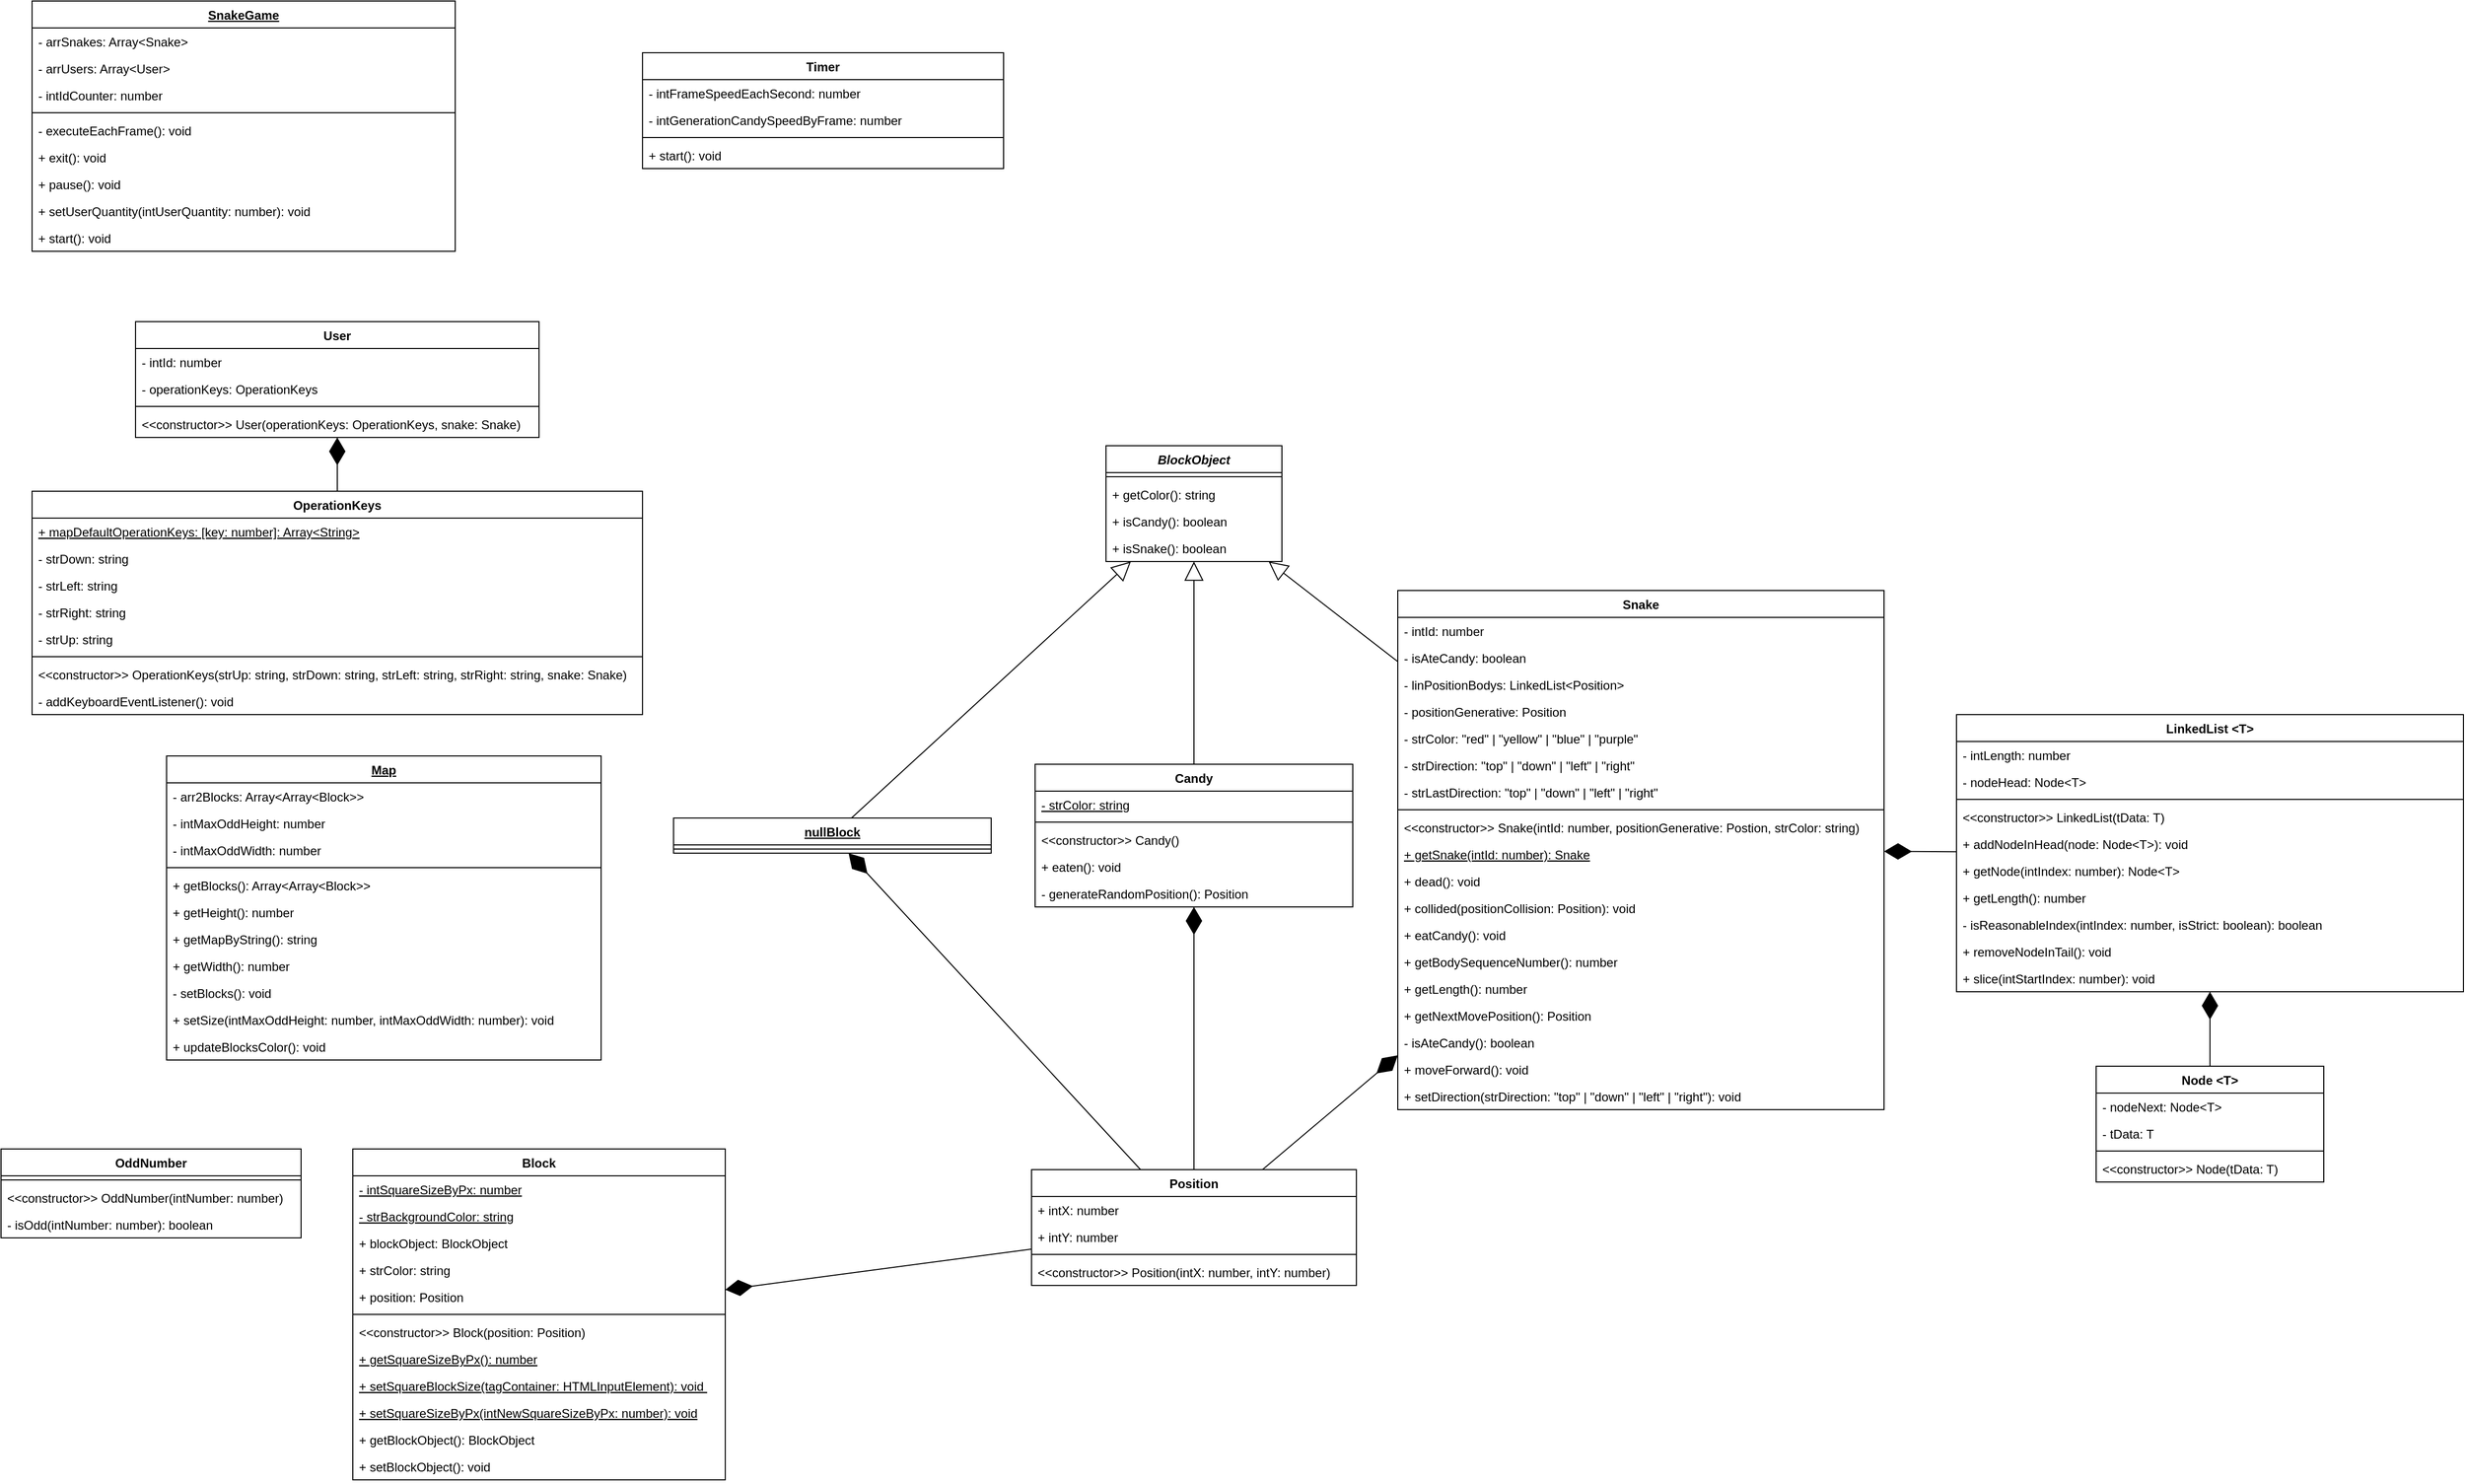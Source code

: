 <mxfile version="16.6.1" type="device"><diagram id="-x__rFg6DGPcQxxkJNO-" name="Class Diagram"><mxGraphModel dx="1209" dy="626" grid="1" gridSize="10" guides="1" tooltips="1" connect="1" arrows="1" fold="1" page="1" pageScale="1" pageWidth="827" pageHeight="1169" math="0" shadow="0"><root><mxCell id="0"/><mxCell id="1" parent="0"/><mxCell id="clYfBH-qzHaw-EdaKUw3-1" value="Snake" style="swimlane;fontStyle=1;align=center;verticalAlign=top;childLayout=stackLayout;horizontal=1;startSize=26;horizontalStack=0;resizeParent=1;resizeParentMax=0;resizeLast=0;collapsible=1;marginBottom=0;" parent="1" vertex="1"><mxGeometry x="1370" y="600" width="470" height="502" as="geometry"/></mxCell><mxCell id="ege53oyt0CPw4CMt0FKx-10" value="- intId: number" style="text;strokeColor=none;fillColor=none;align=left;verticalAlign=top;spacingLeft=4;spacingRight=4;overflow=hidden;rotatable=0;points=[[0,0.5],[1,0.5]];portConstraint=eastwest;" parent="clYfBH-qzHaw-EdaKUw3-1" vertex="1"><mxGeometry y="26" width="470" height="26" as="geometry"/></mxCell><mxCell id="SxIHBt7nhJ9sXEhBQ8QI-64" value="- isAteCandy: boolean" style="text;strokeColor=none;fillColor=none;align=left;verticalAlign=top;spacingLeft=4;spacingRight=4;overflow=hidden;rotatable=0;points=[[0,0.5],[1,0.5]];portConstraint=eastwest;" parent="clYfBH-qzHaw-EdaKUw3-1" vertex="1"><mxGeometry y="52" width="470" height="26" as="geometry"/></mxCell><mxCell id="clYfBH-qzHaw-EdaKUw3-13" value="- linPositionBodys: LinkedList&lt;Position&gt;" style="text;strokeColor=none;fillColor=none;align=left;verticalAlign=top;spacingLeft=4;spacingRight=4;overflow=hidden;rotatable=0;points=[[0,0.5],[1,0.5]];portConstraint=eastwest;" parent="clYfBH-qzHaw-EdaKUw3-1" vertex="1"><mxGeometry y="78" width="470" height="26" as="geometry"/></mxCell><mxCell id="clYfBH-qzHaw-EdaKUw3-19" value="- positionGenerative: Position" style="text;strokeColor=none;fillColor=none;align=left;verticalAlign=top;spacingLeft=4;spacingRight=4;overflow=hidden;rotatable=0;points=[[0,0.5],[1,0.5]];portConstraint=eastwest;" parent="clYfBH-qzHaw-EdaKUw3-1" vertex="1"><mxGeometry y="104" width="470" height="26" as="geometry"/></mxCell><mxCell id="clYfBH-qzHaw-EdaKUw3-20" value="- strColor: &quot;red&quot; | &quot;yellow&quot; | &quot;blue&quot; | &quot;purple&quot;" style="text;strokeColor=none;fillColor=none;align=left;verticalAlign=top;spacingLeft=4;spacingRight=4;overflow=hidden;rotatable=0;points=[[0,0.5],[1,0.5]];portConstraint=eastwest;" parent="clYfBH-qzHaw-EdaKUw3-1" vertex="1"><mxGeometry y="130" width="470" height="26" as="geometry"/></mxCell><mxCell id="clYfBH-qzHaw-EdaKUw3-21" value="- strDirection: &quot;top&quot; | &quot;down&quot; | &quot;left&quot; | &quot;right&quot;" style="text;strokeColor=none;fillColor=none;align=left;verticalAlign=top;spacingLeft=4;spacingRight=4;overflow=hidden;rotatable=0;points=[[0,0.5],[1,0.5]];portConstraint=eastwest;" parent="clYfBH-qzHaw-EdaKUw3-1" vertex="1"><mxGeometry y="156" width="470" height="26" as="geometry"/></mxCell><mxCell id="ege53oyt0CPw4CMt0FKx-1" value="- strLastDirection: &quot;top&quot; | &quot;down&quot; | &quot;left&quot; | &quot;right&quot;" style="text;strokeColor=none;fillColor=none;align=left;verticalAlign=top;spacingLeft=4;spacingRight=4;overflow=hidden;rotatable=0;points=[[0,0.5],[1,0.5]];portConstraint=eastwest;" parent="clYfBH-qzHaw-EdaKUw3-1" vertex="1"><mxGeometry y="182" width="470" height="26" as="geometry"/></mxCell><mxCell id="clYfBH-qzHaw-EdaKUw3-3" value="" style="line;strokeWidth=1;fillColor=none;align=left;verticalAlign=middle;spacingTop=-1;spacingLeft=3;spacingRight=3;rotatable=0;labelPosition=right;points=[];portConstraint=eastwest;" parent="clYfBH-qzHaw-EdaKUw3-1" vertex="1"><mxGeometry y="208" width="470" height="8" as="geometry"/></mxCell><mxCell id="clYfBH-qzHaw-EdaKUw3-22" value="&lt;&lt;constructor&gt;&gt; Snake(intId: number, positionGenerative: Postion, strColor: string)" style="text;strokeColor=none;fillColor=none;align=left;verticalAlign=top;spacingLeft=4;spacingRight=4;overflow=hidden;rotatable=0;points=[[0,0.5],[1,0.5]];portConstraint=eastwest;" parent="clYfBH-qzHaw-EdaKUw3-1" vertex="1"><mxGeometry y="216" width="470" height="26" as="geometry"/></mxCell><mxCell id="ege53oyt0CPw4CMt0FKx-36" value="+ getSnake(intId: number): Snake" style="text;strokeColor=none;fillColor=none;align=left;verticalAlign=top;spacingLeft=4;spacingRight=4;overflow=hidden;rotatable=0;points=[[0,0.5],[1,0.5]];portConstraint=eastwest;fontStyle=4" parent="clYfBH-qzHaw-EdaKUw3-1" vertex="1"><mxGeometry y="242" width="470" height="26" as="geometry"/></mxCell><mxCell id="SxIHBt7nhJ9sXEhBQ8QI-61" value="+ dead(): void" style="text;strokeColor=none;fillColor=none;align=left;verticalAlign=top;spacingLeft=4;spacingRight=4;overflow=hidden;rotatable=0;points=[[0,0.5],[1,0.5]];portConstraint=eastwest;" parent="clYfBH-qzHaw-EdaKUw3-1" vertex="1"><mxGeometry y="268" width="470" height="26" as="geometry"/></mxCell><mxCell id="SxIHBt7nhJ9sXEhBQ8QI-63" value="+ collided(positionCollision: Position): void" style="text;strokeColor=none;fillColor=none;align=left;verticalAlign=top;spacingLeft=4;spacingRight=4;overflow=hidden;rotatable=0;points=[[0,0.5],[1,0.5]];portConstraint=eastwest;" parent="clYfBH-qzHaw-EdaKUw3-1" vertex="1"><mxGeometry y="294" width="470" height="26" as="geometry"/></mxCell><mxCell id="SxIHBt7nhJ9sXEhBQ8QI-65" value="+ eatCandy(): void" style="text;strokeColor=none;fillColor=none;align=left;verticalAlign=top;spacingLeft=4;spacingRight=4;overflow=hidden;rotatable=0;points=[[0,0.5],[1,0.5]];portConstraint=eastwest;fontStyle=0" parent="clYfBH-qzHaw-EdaKUw3-1" vertex="1"><mxGeometry y="320" width="470" height="26" as="geometry"/></mxCell><mxCell id="SxIHBt7nhJ9sXEhBQ8QI-57" value="+ getBodySequenceNumber(): number" style="text;strokeColor=none;fillColor=none;align=left;verticalAlign=top;spacingLeft=4;spacingRight=4;overflow=hidden;rotatable=0;points=[[0,0.5],[1,0.5]];portConstraint=eastwest;" parent="clYfBH-qzHaw-EdaKUw3-1" vertex="1"><mxGeometry y="346" width="470" height="26" as="geometry"/></mxCell><mxCell id="clYfBH-qzHaw-EdaKUw3-4" value="+ getLength(): number" style="text;strokeColor=none;fillColor=none;align=left;verticalAlign=top;spacingLeft=4;spacingRight=4;overflow=hidden;rotatable=0;points=[[0,0.5],[1,0.5]];portConstraint=eastwest;" parent="clYfBH-qzHaw-EdaKUw3-1" vertex="1"><mxGeometry y="372" width="470" height="26" as="geometry"/></mxCell><mxCell id="SxIHBt7nhJ9sXEhBQ8QI-58" value="+ getNextMovePosition(): Position" style="text;strokeColor=none;fillColor=none;align=left;verticalAlign=top;spacingLeft=4;spacingRight=4;overflow=hidden;rotatable=0;points=[[0,0.5],[1,0.5]];portConstraint=eastwest;" parent="clYfBH-qzHaw-EdaKUw3-1" vertex="1"><mxGeometry y="398" width="470" height="26" as="geometry"/></mxCell><mxCell id="SxIHBt7nhJ9sXEhBQ8QI-66" value="- isAteCandy(): boolean" style="text;strokeColor=none;fillColor=none;align=left;verticalAlign=top;spacingLeft=4;spacingRight=4;overflow=hidden;rotatable=0;points=[[0,0.5],[1,0.5]];portConstraint=eastwest;" parent="clYfBH-qzHaw-EdaKUw3-1" vertex="1"><mxGeometry y="424" width="470" height="26" as="geometry"/></mxCell><mxCell id="SxIHBt7nhJ9sXEhBQ8QI-62" value="+ moveForward(): void" style="text;strokeColor=none;fillColor=none;align=left;verticalAlign=top;spacingLeft=4;spacingRight=4;overflow=hidden;rotatable=0;points=[[0,0.5],[1,0.5]];portConstraint=eastwest;" parent="clYfBH-qzHaw-EdaKUw3-1" vertex="1"><mxGeometry y="450" width="470" height="26" as="geometry"/></mxCell><mxCell id="SxIHBt7nhJ9sXEhBQ8QI-59" value="+ setDirection(strDirection: &quot;top&quot; | &quot;down&quot; | &quot;left&quot; | &quot;right&quot;): void" style="text;strokeColor=none;fillColor=none;align=left;verticalAlign=top;spacingLeft=4;spacingRight=4;overflow=hidden;rotatable=0;points=[[0,0.5],[1,0.5]];portConstraint=eastwest;" parent="clYfBH-qzHaw-EdaKUw3-1" vertex="1"><mxGeometry y="476" width="470" height="26" as="geometry"/></mxCell><mxCell id="clYfBH-qzHaw-EdaKUw3-9" value="Map" style="swimlane;fontStyle=5;align=center;verticalAlign=top;childLayout=stackLayout;horizontal=1;startSize=26;horizontalStack=0;resizeParent=1;resizeParentMax=0;resizeLast=0;collapsible=1;marginBottom=0;" parent="1" vertex="1"><mxGeometry x="180" y="760" width="420" height="294" as="geometry"/></mxCell><mxCell id="SxIHBt7nhJ9sXEhBQ8QI-83" value="- arr2Blocks: Array&lt;Array&lt;Block&gt;&gt;" style="text;strokeColor=none;fillColor=none;align=left;verticalAlign=top;spacingLeft=4;spacingRight=4;overflow=hidden;rotatable=0;points=[[0,0.5],[1,0.5]];portConstraint=eastwest;" parent="clYfBH-qzHaw-EdaKUw3-9" vertex="1"><mxGeometry y="26" width="420" height="26" as="geometry"/></mxCell><mxCell id="SxIHBt7nhJ9sXEhBQ8QI-78" value="- intMaxOddHeight: number" style="text;strokeColor=none;fillColor=none;align=left;verticalAlign=top;spacingLeft=4;spacingRight=4;overflow=hidden;rotatable=0;points=[[0,0.5],[1,0.5]];portConstraint=eastwest;" parent="clYfBH-qzHaw-EdaKUw3-9" vertex="1"><mxGeometry y="52" width="420" height="26" as="geometry"/></mxCell><mxCell id="clYfBH-qzHaw-EdaKUw3-10" value="- intMaxOddWidth: number" style="text;strokeColor=none;fillColor=none;align=left;verticalAlign=top;spacingLeft=4;spacingRight=4;overflow=hidden;rotatable=0;points=[[0,0.5],[1,0.5]];portConstraint=eastwest;" parent="clYfBH-qzHaw-EdaKUw3-9" vertex="1"><mxGeometry y="78" width="420" height="26" as="geometry"/></mxCell><mxCell id="clYfBH-qzHaw-EdaKUw3-11" value="" style="line;strokeWidth=1;fillColor=none;align=left;verticalAlign=middle;spacingTop=-1;spacingLeft=3;spacingRight=3;rotatable=0;labelPosition=right;points=[];portConstraint=eastwest;" parent="clYfBH-qzHaw-EdaKUw3-9" vertex="1"><mxGeometry y="104" width="420" height="8" as="geometry"/></mxCell><mxCell id="Zyw66iMq9YVfYbZBM4kD-1" value="+ getBlocks(): Array&lt;Array&lt;Block&gt;&gt;" style="text;strokeColor=none;fillColor=none;align=left;verticalAlign=top;spacingLeft=4;spacingRight=4;overflow=hidden;rotatable=0;points=[[0,0.5],[1,0.5]];portConstraint=eastwest;" parent="clYfBH-qzHaw-EdaKUw3-9" vertex="1"><mxGeometry y="112" width="420" height="26" as="geometry"/></mxCell><mxCell id="UoRBtAua1ezrWcHrxa7w-1" value="+ getHeight(): number" style="text;strokeColor=none;fillColor=none;align=left;verticalAlign=top;spacingLeft=4;spacingRight=4;overflow=hidden;rotatable=0;points=[[0,0.5],[1,0.5]];portConstraint=eastwest;" parent="clYfBH-qzHaw-EdaKUw3-9" vertex="1"><mxGeometry y="138" width="420" height="26" as="geometry"/></mxCell><mxCell id="SxIHBt7nhJ9sXEhBQ8QI-87" value="+ getMapByString(): string" style="text;strokeColor=none;fillColor=none;align=left;verticalAlign=top;spacingLeft=4;spacingRight=4;overflow=hidden;rotatable=0;points=[[0,0.5],[1,0.5]];portConstraint=eastwest;" parent="clYfBH-qzHaw-EdaKUw3-9" vertex="1"><mxGeometry y="164" width="420" height="26" as="geometry"/></mxCell><mxCell id="UoRBtAua1ezrWcHrxa7w-2" value="+ getWidth(): number" style="text;strokeColor=none;fillColor=none;align=left;verticalAlign=top;spacingLeft=4;spacingRight=4;overflow=hidden;rotatable=0;points=[[0,0.5],[1,0.5]];portConstraint=eastwest;" parent="clYfBH-qzHaw-EdaKUw3-9" vertex="1"><mxGeometry y="190" width="420" height="26" as="geometry"/></mxCell><mxCell id="Zyw66iMq9YVfYbZBM4kD-2" value="- setBlocks(): void" style="text;strokeColor=none;fillColor=none;align=left;verticalAlign=top;spacingLeft=4;spacingRight=4;overflow=hidden;rotatable=0;points=[[0,0.5],[1,0.5]];portConstraint=eastwest;" parent="clYfBH-qzHaw-EdaKUw3-9" vertex="1"><mxGeometry y="216" width="420" height="26" as="geometry"/></mxCell><mxCell id="SxIHBt7nhJ9sXEhBQ8QI-55" value="+ setSize(intMaxOddHeight: number, intMaxOddWidth: number): void" style="text;strokeColor=none;fillColor=none;align=left;verticalAlign=top;spacingLeft=4;spacingRight=4;overflow=hidden;rotatable=0;points=[[0,0.5],[1,0.5]];portConstraint=eastwest;" parent="clYfBH-qzHaw-EdaKUw3-9" vertex="1"><mxGeometry y="242" width="420" height="26" as="geometry"/></mxCell><mxCell id="SxIHBt7nhJ9sXEhBQ8QI-77" value="+ updateBlocksColor(): void" style="text;strokeColor=none;fillColor=none;align=left;verticalAlign=top;spacingLeft=4;spacingRight=4;overflow=hidden;rotatable=0;points=[[0,0.5],[1,0.5]];portConstraint=eastwest;" parent="clYfBH-qzHaw-EdaKUw3-9" vertex="1"><mxGeometry y="268" width="420" height="26" as="geometry"/></mxCell><mxCell id="clYfBH-qzHaw-EdaKUw3-14" value="Position" style="swimlane;fontStyle=1;align=center;verticalAlign=top;childLayout=stackLayout;horizontal=1;startSize=26;horizontalStack=0;resizeParent=1;resizeParentMax=0;resizeLast=0;collapsible=1;marginBottom=0;" parent="1" vertex="1"><mxGeometry x="1016" y="1160" width="314" height="112" as="geometry"/></mxCell><mxCell id="clYfBH-qzHaw-EdaKUw3-15" value="+ intX: number" style="text;strokeColor=none;fillColor=none;align=left;verticalAlign=top;spacingLeft=4;spacingRight=4;overflow=hidden;rotatable=0;points=[[0,0.5],[1,0.5]];portConstraint=eastwest;" parent="clYfBH-qzHaw-EdaKUw3-14" vertex="1"><mxGeometry y="26" width="314" height="26" as="geometry"/></mxCell><mxCell id="clYfBH-qzHaw-EdaKUw3-18" value="+ intY: number" style="text;strokeColor=none;fillColor=none;align=left;verticalAlign=top;spacingLeft=4;spacingRight=4;overflow=hidden;rotatable=0;points=[[0,0.5],[1,0.5]];portConstraint=eastwest;" parent="clYfBH-qzHaw-EdaKUw3-14" vertex="1"><mxGeometry y="52" width="314" height="26" as="geometry"/></mxCell><mxCell id="clYfBH-qzHaw-EdaKUw3-16" value="" style="line;strokeWidth=1;fillColor=none;align=left;verticalAlign=middle;spacingTop=-1;spacingLeft=3;spacingRight=3;rotatable=0;labelPosition=right;points=[];portConstraint=eastwest;" parent="clYfBH-qzHaw-EdaKUw3-14" vertex="1"><mxGeometry y="78" width="314" height="8" as="geometry"/></mxCell><mxCell id="LCRfnKYmyPA0FU97fida-1" value="&lt;&lt;constructor&gt;&gt; Position(intX: number, intY: number)" style="text;strokeColor=none;fillColor=none;align=left;verticalAlign=top;spacingLeft=4;spacingRight=4;overflow=hidden;rotatable=0;points=[[0,0.5],[1,0.5]];portConstraint=eastwest;" parent="clYfBH-qzHaw-EdaKUw3-14" vertex="1"><mxGeometry y="86" width="314" height="26" as="geometry"/></mxCell><mxCell id="ege53oyt0CPw4CMt0FKx-2" value="Block" style="swimlane;fontStyle=1;align=center;verticalAlign=top;childLayout=stackLayout;horizontal=1;startSize=26;horizontalStack=0;resizeParent=1;resizeParentMax=0;resizeLast=0;collapsible=1;marginBottom=0;" parent="1" vertex="1"><mxGeometry x="360" y="1140" width="360" height="320" as="geometry"/></mxCell><mxCell id="SxIHBt7nhJ9sXEhBQ8QI-67" value="- intSquareSizeByPx: number" style="text;strokeColor=none;fillColor=none;align=left;verticalAlign=top;spacingLeft=4;spacingRight=4;overflow=hidden;rotatable=0;points=[[0,0.5],[1,0.5]];portConstraint=eastwest;fontStyle=4" parent="ege53oyt0CPw4CMt0FKx-2" vertex="1"><mxGeometry y="26" width="360" height="26" as="geometry"/></mxCell><mxCell id="SxIHBt7nhJ9sXEhBQ8QI-81" value="- strBackgroundColor: string" style="text;strokeColor=none;fillColor=none;align=left;verticalAlign=top;spacingLeft=4;spacingRight=4;overflow=hidden;rotatable=0;points=[[0,0.5],[1,0.5]];portConstraint=eastwest;fontStyle=4" parent="ege53oyt0CPw4CMt0FKx-2" vertex="1"><mxGeometry y="52" width="360" height="26" as="geometry"/></mxCell><mxCell id="ege53oyt0CPw4CMt0FKx-3" value="+ blockObject: BlockObject" style="text;strokeColor=none;fillColor=none;align=left;verticalAlign=top;spacingLeft=4;spacingRight=4;overflow=hidden;rotatable=0;points=[[0,0.5],[1,0.5]];portConstraint=eastwest;" parent="ege53oyt0CPw4CMt0FKx-2" vertex="1"><mxGeometry y="78" width="360" height="26" as="geometry"/></mxCell><mxCell id="SxIHBt7nhJ9sXEhBQ8QI-56" value="+ strColor: string" style="text;strokeColor=none;fillColor=none;align=left;verticalAlign=top;spacingLeft=4;spacingRight=4;overflow=hidden;rotatable=0;points=[[0,0.5],[1,0.5]];portConstraint=eastwest;" parent="ege53oyt0CPw4CMt0FKx-2" vertex="1"><mxGeometry y="104" width="360" height="26" as="geometry"/></mxCell><mxCell id="ege53oyt0CPw4CMt0FKx-45" value="+ position: Position" style="text;strokeColor=none;fillColor=none;align=left;verticalAlign=top;spacingLeft=4;spacingRight=4;overflow=hidden;rotatable=0;points=[[0,0.5],[1,0.5]];portConstraint=eastwest;" parent="ege53oyt0CPw4CMt0FKx-2" vertex="1"><mxGeometry y="130" width="360" height="26" as="geometry"/></mxCell><mxCell id="ege53oyt0CPw4CMt0FKx-4" value="" style="line;strokeWidth=1;fillColor=none;align=left;verticalAlign=middle;spacingTop=-1;spacingLeft=3;spacingRight=3;rotatable=0;labelPosition=right;points=[];portConstraint=eastwest;" parent="ege53oyt0CPw4CMt0FKx-2" vertex="1"><mxGeometry y="156" width="360" height="8" as="geometry"/></mxCell><mxCell id="ege53oyt0CPw4CMt0FKx-5" value="&lt;&lt;constructor&gt;&gt; Block(position: Position)" style="text;strokeColor=none;fillColor=none;align=left;verticalAlign=top;spacingLeft=4;spacingRight=4;overflow=hidden;rotatable=0;points=[[0,0.5],[1,0.5]];portConstraint=eastwest;" parent="ege53oyt0CPw4CMt0FKx-2" vertex="1"><mxGeometry y="164" width="360" height="26" as="geometry"/></mxCell><mxCell id="UoRBtAua1ezrWcHrxa7w-3" value="+ getSquareSizeByPx(): number" style="text;strokeColor=none;fillColor=none;align=left;verticalAlign=top;spacingLeft=4;spacingRight=4;overflow=hidden;rotatable=0;points=[[0,0.5],[1,0.5]];portConstraint=eastwest;fontStyle=4" parent="ege53oyt0CPw4CMt0FKx-2" vertex="1"><mxGeometry y="190" width="360" height="26" as="geometry"/></mxCell><mxCell id="SxIHBt7nhJ9sXEhBQ8QI-80" value="+ setSquareBlockSize(tagContainer: HTMLInputElement): void " style="text;strokeColor=none;fillColor=none;align=left;verticalAlign=top;spacingLeft=4;spacingRight=4;overflow=hidden;rotatable=0;points=[[0,0.5],[1,0.5]];portConstraint=eastwest;fontStyle=4" parent="ege53oyt0CPw4CMt0FKx-2" vertex="1"><mxGeometry y="216" width="360" height="26" as="geometry"/></mxCell><mxCell id="kNiiSo3ZMlu36A6QErTY-5" value="+ setSquareSizeByPx(intNewSquareSizeByPx: number): void" style="text;strokeColor=none;fillColor=none;align=left;verticalAlign=top;spacingLeft=4;spacingRight=4;overflow=hidden;rotatable=0;points=[[0,0.5],[1,0.5]];portConstraint=eastwest;fontStyle=4" parent="ege53oyt0CPw4CMt0FKx-2" vertex="1"><mxGeometry y="242" width="360" height="26" as="geometry"/></mxCell><mxCell id="ege53oyt0CPw4CMt0FKx-39" value="+ getBlockObject(): BlockObject" style="text;strokeColor=none;fillColor=none;align=left;verticalAlign=top;spacingLeft=4;spacingRight=4;overflow=hidden;rotatable=0;points=[[0,0.5],[1,0.5]];portConstraint=eastwest;" parent="ege53oyt0CPw4CMt0FKx-2" vertex="1"><mxGeometry y="268" width="360" height="26" as="geometry"/></mxCell><mxCell id="JjSKObmvxUcNCBcGb6ct-1" value="+ setBlockObject(): void" style="text;strokeColor=none;fillColor=none;align=left;verticalAlign=top;spacingLeft=4;spacingRight=4;overflow=hidden;rotatable=0;points=[[0,0.5],[1,0.5]];portConstraint=eastwest;" vertex="1" parent="ege53oyt0CPw4CMt0FKx-2"><mxGeometry y="294" width="360" height="26" as="geometry"/></mxCell><mxCell id="ege53oyt0CPw4CMt0FKx-6" value="Candy" style="swimlane;fontStyle=1;align=center;verticalAlign=top;childLayout=stackLayout;horizontal=1;startSize=26;horizontalStack=0;resizeParent=1;resizeParentMax=0;resizeLast=0;collapsible=1;marginBottom=0;" parent="1" vertex="1"><mxGeometry x="1019.5" y="768" width="307" height="138" as="geometry"/></mxCell><mxCell id="SxIHBt7nhJ9sXEhBQ8QI-53" value="- strColor: string" style="text;strokeColor=none;fillColor=none;align=left;verticalAlign=top;spacingLeft=4;spacingRight=4;overflow=hidden;rotatable=0;points=[[0,0.5],[1,0.5]];portConstraint=eastwest;fontStyle=4" parent="ege53oyt0CPw4CMt0FKx-6" vertex="1"><mxGeometry y="26" width="307" height="26" as="geometry"/></mxCell><mxCell id="ege53oyt0CPw4CMt0FKx-8" value="" style="line;strokeWidth=1;fillColor=none;align=left;verticalAlign=middle;spacingTop=-1;spacingLeft=3;spacingRight=3;rotatable=0;labelPosition=right;points=[];portConstraint=eastwest;" parent="ege53oyt0CPw4CMt0FKx-6" vertex="1"><mxGeometry y="52" width="307" height="8" as="geometry"/></mxCell><mxCell id="ege53oyt0CPw4CMt0FKx-9" value="&lt;&lt;constructor&gt;&gt; Candy()" style="text;strokeColor=none;fillColor=none;align=left;verticalAlign=top;spacingLeft=4;spacingRight=4;overflow=hidden;rotatable=0;points=[[0,0.5],[1,0.5]];portConstraint=eastwest;" parent="ege53oyt0CPw4CMt0FKx-6" vertex="1"><mxGeometry y="60" width="307" height="26" as="geometry"/></mxCell><mxCell id="ege53oyt0CPw4CMt0FKx-32" value="+ eaten(): void" style="text;strokeColor=none;fillColor=none;align=left;verticalAlign=top;spacingLeft=4;spacingRight=4;overflow=hidden;rotatable=0;points=[[0,0.5],[1,0.5]];portConstraint=eastwest;" parent="ege53oyt0CPw4CMt0FKx-6" vertex="1"><mxGeometry y="86" width="307" height="26" as="geometry"/></mxCell><mxCell id="ege53oyt0CPw4CMt0FKx-37" value="- generateRandomPosition(): Position" style="text;strokeColor=none;fillColor=none;align=left;verticalAlign=top;spacingLeft=4;spacingRight=4;overflow=hidden;rotatable=0;points=[[0,0.5],[1,0.5]];portConstraint=eastwest;" parent="ege53oyt0CPw4CMt0FKx-6" vertex="1"><mxGeometry y="112" width="307" height="26" as="geometry"/></mxCell><mxCell id="ege53oyt0CPw4CMt0FKx-11" value="Timer" style="swimlane;fontStyle=1;align=center;verticalAlign=top;childLayout=stackLayout;horizontal=1;startSize=26;horizontalStack=0;resizeParent=1;resizeParentMax=0;resizeLast=0;collapsible=1;marginBottom=0;" parent="1" vertex="1"><mxGeometry x="640" y="80" width="349" height="112" as="geometry"/></mxCell><mxCell id="ege53oyt0CPw4CMt0FKx-12" value="- intFrameSpeedEachSecond: number" style="text;strokeColor=none;fillColor=none;align=left;verticalAlign=top;spacingLeft=4;spacingRight=4;overflow=hidden;rotatable=0;points=[[0,0.5],[1,0.5]];portConstraint=eastwest;" parent="ege53oyt0CPw4CMt0FKx-11" vertex="1"><mxGeometry y="26" width="349" height="26" as="geometry"/></mxCell><mxCell id="SxIHBt7nhJ9sXEhBQ8QI-90" value="- intGenerationCandySpeedByFrame: number" style="text;strokeColor=none;fillColor=none;align=left;verticalAlign=top;spacingLeft=4;spacingRight=4;overflow=hidden;rotatable=0;points=[[0,0.5],[1,0.5]];portConstraint=eastwest;" parent="ege53oyt0CPw4CMt0FKx-11" vertex="1"><mxGeometry y="52" width="349" height="26" as="geometry"/></mxCell><mxCell id="ege53oyt0CPw4CMt0FKx-13" value="" style="line;strokeWidth=1;fillColor=none;align=left;verticalAlign=middle;spacingTop=-1;spacingLeft=3;spacingRight=3;rotatable=0;labelPosition=right;points=[];portConstraint=eastwest;" parent="ege53oyt0CPw4CMt0FKx-11" vertex="1"><mxGeometry y="78" width="349" height="8" as="geometry"/></mxCell><mxCell id="ege53oyt0CPw4CMt0FKx-14" value="+ start(): void" style="text;strokeColor=none;fillColor=none;align=left;verticalAlign=top;spacingLeft=4;spacingRight=4;overflow=hidden;rotatable=0;points=[[0,0.5],[1,0.5]];portConstraint=eastwest;" parent="ege53oyt0CPw4CMt0FKx-11" vertex="1"><mxGeometry y="86" width="349" height="26" as="geometry"/></mxCell><mxCell id="ege53oyt0CPw4CMt0FKx-19" value="SnakeGame" style="swimlane;fontStyle=5;align=center;verticalAlign=top;childLayout=stackLayout;horizontal=1;startSize=26;horizontalStack=0;resizeParent=1;resizeParentMax=0;resizeLast=0;collapsible=1;marginBottom=0;" parent="1" vertex="1"><mxGeometry x="50" y="30" width="409" height="242" as="geometry"/></mxCell><mxCell id="ege53oyt0CPw4CMt0FKx-27" value="- arrSnakes: Array&lt;Snake&gt;" style="text;strokeColor=none;fillColor=none;align=left;verticalAlign=top;spacingLeft=4;spacingRight=4;overflow=hidden;rotatable=0;points=[[0,0.5],[1,0.5]];portConstraint=eastwest;" parent="ege53oyt0CPw4CMt0FKx-19" vertex="1"><mxGeometry y="26" width="409" height="26" as="geometry"/></mxCell><mxCell id="SxIHBt7nhJ9sXEhBQ8QI-129" value="- arrUsers: Array&lt;User&gt;" style="text;strokeColor=none;fillColor=none;align=left;verticalAlign=top;spacingLeft=4;spacingRight=4;overflow=hidden;rotatable=0;points=[[0,0.5],[1,0.5]];portConstraint=eastwest;" parent="ege53oyt0CPw4CMt0FKx-19" vertex="1"><mxGeometry y="52" width="409" height="26" as="geometry"/></mxCell><mxCell id="SxIHBt7nhJ9sXEhBQ8QI-124" value="- intIdCounter: number" style="text;strokeColor=none;fillColor=none;align=left;verticalAlign=top;spacingLeft=4;spacingRight=4;overflow=hidden;rotatable=0;points=[[0,0.5],[1,0.5]];portConstraint=eastwest;" parent="ege53oyt0CPw4CMt0FKx-19" vertex="1"><mxGeometry y="78" width="409" height="26" as="geometry"/></mxCell><mxCell id="ege53oyt0CPw4CMt0FKx-21" value="" style="line;strokeWidth=1;fillColor=none;align=left;verticalAlign=middle;spacingTop=-1;spacingLeft=3;spacingRight=3;rotatable=0;labelPosition=right;points=[];portConstraint=eastwest;" parent="ege53oyt0CPw4CMt0FKx-19" vertex="1"><mxGeometry y="104" width="409" height="8" as="geometry"/></mxCell><mxCell id="ege53oyt0CPw4CMt0FKx-38" value="- executeEachFrame(): void" style="text;strokeColor=none;fillColor=none;align=left;verticalAlign=top;spacingLeft=4;spacingRight=4;overflow=hidden;rotatable=0;points=[[0,0.5],[1,0.5]];portConstraint=eastwest;" parent="ege53oyt0CPw4CMt0FKx-19" vertex="1"><mxGeometry y="112" width="409" height="26" as="geometry"/></mxCell><mxCell id="SxIHBt7nhJ9sXEhBQ8QI-132" value="+ exit(): void" style="text;strokeColor=none;fillColor=none;align=left;verticalAlign=top;spacingLeft=4;spacingRight=4;overflow=hidden;rotatable=0;points=[[0,0.5],[1,0.5]];portConstraint=eastwest;" parent="ege53oyt0CPw4CMt0FKx-19" vertex="1"><mxGeometry y="138" width="409" height="26" as="geometry"/></mxCell><mxCell id="SxIHBt7nhJ9sXEhBQ8QI-131" value="+ pause(): void" style="text;strokeColor=none;fillColor=none;align=left;verticalAlign=top;spacingLeft=4;spacingRight=4;overflow=hidden;rotatable=0;points=[[0,0.5],[1,0.5]];portConstraint=eastwest;" parent="ege53oyt0CPw4CMt0FKx-19" vertex="1"><mxGeometry y="164" width="409" height="26" as="geometry"/></mxCell><mxCell id="SxIHBt7nhJ9sXEhBQ8QI-130" value="+ setUserQuantity(intUserQuantity: number): void" style="text;strokeColor=none;fillColor=none;align=left;verticalAlign=top;spacingLeft=4;spacingRight=4;overflow=hidden;rotatable=0;points=[[0,0.5],[1,0.5]];portConstraint=eastwest;" parent="ege53oyt0CPw4CMt0FKx-19" vertex="1"><mxGeometry y="190" width="409" height="26" as="geometry"/></mxCell><mxCell id="SxIHBt7nhJ9sXEhBQ8QI-96" value="+ start(): void" style="text;strokeColor=none;fillColor=none;align=left;verticalAlign=top;spacingLeft=4;spacingRight=4;overflow=hidden;rotatable=0;points=[[0,0.5],[1,0.5]];portConstraint=eastwest;" parent="ege53oyt0CPw4CMt0FKx-19" vertex="1"><mxGeometry y="216" width="409" height="26" as="geometry"/></mxCell><mxCell id="ege53oyt0CPw4CMt0FKx-34" value="" style="endArrow=diamondThin;endFill=1;endSize=24;html=1;rounded=0;" parent="1" source="clYfBH-qzHaw-EdaKUw3-14" target="clYfBH-qzHaw-EdaKUw3-1" edge="1"><mxGeometry width="160" relative="1" as="geometry"><mxPoint x="1200" y="784" as="sourcePoint"/><mxPoint x="1360" y="784" as="targetPoint"/></mxGeometry></mxCell><mxCell id="ege53oyt0CPw4CMt0FKx-35" value="" style="endArrow=diamondThin;endFill=1;endSize=24;html=1;rounded=0;" parent="1" source="clYfBH-qzHaw-EdaKUw3-14" target="ege53oyt0CPw4CMt0FKx-6" edge="1"><mxGeometry width="160" relative="1" as="geometry"><mxPoint x="1156" y="1024" as="sourcePoint"/><mxPoint x="1051.413" y="888" as="targetPoint"/></mxGeometry></mxCell><mxCell id="ege53oyt0CPw4CMt0FKx-40" value="BlockObject" style="swimlane;fontStyle=3;align=center;verticalAlign=top;childLayout=stackLayout;horizontal=1;startSize=26;horizontalStack=0;resizeParent=1;resizeParentMax=0;resizeLast=0;collapsible=1;marginBottom=0;" parent="1" vertex="1"><mxGeometry x="1088" y="460" width="170" height="112" as="geometry"/></mxCell><mxCell id="ege53oyt0CPw4CMt0FKx-41" value="" style="line;strokeWidth=1;fillColor=none;align=left;verticalAlign=middle;spacingTop=-1;spacingLeft=3;spacingRight=3;rotatable=0;labelPosition=right;points=[];portConstraint=eastwest;" parent="ege53oyt0CPw4CMt0FKx-40" vertex="1"><mxGeometry y="26" width="170" height="8" as="geometry"/></mxCell><mxCell id="ege53oyt0CPw4CMt0FKx-48" value="+ getColor(): string" style="text;strokeColor=none;fillColor=none;align=left;verticalAlign=top;spacingLeft=4;spacingRight=4;overflow=hidden;rotatable=0;points=[[0,0.5],[1,0.5]];portConstraint=eastwest;" parent="ege53oyt0CPw4CMt0FKx-40" vertex="1"><mxGeometry y="34" width="170" height="26" as="geometry"/></mxCell><mxCell id="SxIHBt7nhJ9sXEhBQ8QI-84" value="+ isCandy(): boolean" style="text;strokeColor=none;fillColor=none;align=left;verticalAlign=top;spacingLeft=4;spacingRight=4;overflow=hidden;rotatable=0;points=[[0,0.5],[1,0.5]];portConstraint=eastwest;" parent="ege53oyt0CPw4CMt0FKx-40" vertex="1"><mxGeometry y="60" width="170" height="26" as="geometry"/></mxCell><mxCell id="SxIHBt7nhJ9sXEhBQ8QI-85" value="+ isSnake(): boolean" style="text;strokeColor=none;fillColor=none;align=left;verticalAlign=top;spacingLeft=4;spacingRight=4;overflow=hidden;rotatable=0;points=[[0,0.5],[1,0.5]];portConstraint=eastwest;" parent="ege53oyt0CPw4CMt0FKx-40" vertex="1"><mxGeometry y="86" width="170" height="26" as="geometry"/></mxCell><mxCell id="ege53oyt0CPw4CMt0FKx-46" value="" style="endArrow=block;endSize=16;endFill=0;html=1;rounded=0;" parent="1" source="clYfBH-qzHaw-EdaKUw3-1" target="ege53oyt0CPw4CMt0FKx-40" edge="1"><mxGeometry width="160" relative="1" as="geometry"><mxPoint x="1230" y="380" as="sourcePoint"/><mxPoint x="1390" y="380" as="targetPoint"/></mxGeometry></mxCell><mxCell id="ege53oyt0CPw4CMt0FKx-47" value="" style="endArrow=block;endSize=16;endFill=0;html=1;rounded=0;" parent="1" source="ege53oyt0CPw4CMt0FKx-6" target="ege53oyt0CPw4CMt0FKx-40" edge="1"><mxGeometry width="160" relative="1" as="geometry"><mxPoint x="1057.027" y="634" as="sourcePoint"/><mxPoint x="1184.519" y="494" as="targetPoint"/></mxGeometry></mxCell><mxCell id="SxIHBt7nhJ9sXEhBQ8QI-12" value="Node &lt;T&gt;" style="swimlane;fontStyle=1;align=center;verticalAlign=top;childLayout=stackLayout;horizontal=1;startSize=26;horizontalStack=0;resizeParent=1;resizeParentMax=0;resizeLast=0;collapsible=1;marginBottom=0;" parent="1" vertex="1"><mxGeometry x="2045" y="1060" width="220" height="112" as="geometry"/></mxCell><mxCell id="SxIHBt7nhJ9sXEhBQ8QI-18" value="- nodeNext: Node&lt;T&gt;" style="text;strokeColor=none;fillColor=none;align=left;verticalAlign=top;spacingLeft=4;spacingRight=4;overflow=hidden;rotatable=0;points=[[0,0.5],[1,0.5]];portConstraint=eastwest;" parent="SxIHBt7nhJ9sXEhBQ8QI-12" vertex="1"><mxGeometry y="26" width="220" height="26" as="geometry"/></mxCell><mxCell id="SxIHBt7nhJ9sXEhBQ8QI-17" value="- tData: T" style="text;strokeColor=none;fillColor=none;align=left;verticalAlign=top;spacingLeft=4;spacingRight=4;overflow=hidden;rotatable=0;points=[[0,0.5],[1,0.5]];portConstraint=eastwest;" parent="SxIHBt7nhJ9sXEhBQ8QI-12" vertex="1"><mxGeometry y="52" width="220" height="26" as="geometry"/></mxCell><mxCell id="SxIHBt7nhJ9sXEhBQ8QI-19" value="" style="line;strokeWidth=1;fillColor=none;align=left;verticalAlign=middle;spacingTop=-1;spacingLeft=3;spacingRight=3;rotatable=0;labelPosition=right;points=[];portConstraint=eastwest;" parent="SxIHBt7nhJ9sXEhBQ8QI-12" vertex="1"><mxGeometry y="78" width="220" height="8" as="geometry"/></mxCell><mxCell id="SxIHBt7nhJ9sXEhBQ8QI-20" value="&lt;&lt;constructor&gt;&gt; Node(tData: T)" style="text;strokeColor=none;fillColor=none;align=left;verticalAlign=top;spacingLeft=4;spacingRight=4;overflow=hidden;rotatable=0;points=[[0,0.5],[1,0.5]];portConstraint=eastwest;" parent="SxIHBt7nhJ9sXEhBQ8QI-12" vertex="1"><mxGeometry y="86" width="220" height="26" as="geometry"/></mxCell><mxCell id="SxIHBt7nhJ9sXEhBQ8QI-23" value="LinkedList &lt;T&gt;" style="swimlane;fontStyle=1;align=center;verticalAlign=top;childLayout=stackLayout;horizontal=1;startSize=26;horizontalStack=0;resizeParent=1;resizeParentMax=0;resizeLast=0;collapsible=1;marginBottom=0;" parent="1" vertex="1"><mxGeometry x="1910" y="720" width="490" height="268" as="geometry"/></mxCell><mxCell id="SxIHBt7nhJ9sXEhBQ8QI-24" value="- intLength: number" style="text;strokeColor=none;fillColor=none;align=left;verticalAlign=top;spacingLeft=4;spacingRight=4;overflow=hidden;rotatable=0;points=[[0,0.5],[1,0.5]];portConstraint=eastwest;" parent="SxIHBt7nhJ9sXEhBQ8QI-23" vertex="1"><mxGeometry y="26" width="490" height="26" as="geometry"/></mxCell><mxCell id="SxIHBt7nhJ9sXEhBQ8QI-25" value="- nodeHead: Node&lt;T&gt;" style="text;strokeColor=none;fillColor=none;align=left;verticalAlign=top;spacingLeft=4;spacingRight=4;overflow=hidden;rotatable=0;points=[[0,0.5],[1,0.5]];portConstraint=eastwest;" parent="SxIHBt7nhJ9sXEhBQ8QI-23" vertex="1"><mxGeometry y="52" width="490" height="26" as="geometry"/></mxCell><mxCell id="SxIHBt7nhJ9sXEhBQ8QI-26" value="" style="line;strokeWidth=1;fillColor=none;align=left;verticalAlign=middle;spacingTop=-1;spacingLeft=3;spacingRight=3;rotatable=0;labelPosition=right;points=[];portConstraint=eastwest;" parent="SxIHBt7nhJ9sXEhBQ8QI-23" vertex="1"><mxGeometry y="78" width="490" height="8" as="geometry"/></mxCell><mxCell id="SxIHBt7nhJ9sXEhBQ8QI-27" value="&lt;&lt;constructor&gt;&gt; LinkedList(tData: T)" style="text;strokeColor=none;fillColor=none;align=left;verticalAlign=top;spacingLeft=4;spacingRight=4;overflow=hidden;rotatable=0;points=[[0,0.5],[1,0.5]];portConstraint=eastwest;" parent="SxIHBt7nhJ9sXEhBQ8QI-23" vertex="1"><mxGeometry y="86" width="490" height="26" as="geometry"/></mxCell><mxCell id="SxIHBt7nhJ9sXEhBQ8QI-28" value="+ addNodeInHead(node: Node&lt;T&gt;): void" style="text;strokeColor=none;fillColor=none;align=left;verticalAlign=top;spacingLeft=4;spacingRight=4;overflow=hidden;rotatable=0;points=[[0,0.5],[1,0.5]];portConstraint=eastwest;" parent="SxIHBt7nhJ9sXEhBQ8QI-23" vertex="1"><mxGeometry y="112" width="490" height="26" as="geometry"/></mxCell><mxCell id="SxIHBt7nhJ9sXEhBQ8QI-29" value="+ getNode(intIndex: number): Node&lt;T&gt;" style="text;strokeColor=none;fillColor=none;align=left;verticalAlign=top;spacingLeft=4;spacingRight=4;overflow=hidden;rotatable=0;points=[[0,0.5],[1,0.5]];portConstraint=eastwest;" parent="SxIHBt7nhJ9sXEhBQ8QI-23" vertex="1"><mxGeometry y="138" width="490" height="26" as="geometry"/></mxCell><mxCell id="SxIHBt7nhJ9sXEhBQ8QI-30" value="+ getLength(): number" style="text;strokeColor=none;fillColor=none;align=left;verticalAlign=top;spacingLeft=4;spacingRight=4;overflow=hidden;rotatable=0;points=[[0,0.5],[1,0.5]];portConstraint=eastwest;" parent="SxIHBt7nhJ9sXEhBQ8QI-23" vertex="1"><mxGeometry y="164" width="490" height="26" as="geometry"/></mxCell><mxCell id="SxIHBt7nhJ9sXEhBQ8QI-31" value="- isReasonableIndex(intIndex: number, isStrict: boolean): boolean" style="text;strokeColor=none;fillColor=none;align=left;verticalAlign=top;spacingLeft=4;spacingRight=4;overflow=hidden;rotatable=0;points=[[0,0.5],[1,0.5]];portConstraint=eastwest;" parent="SxIHBt7nhJ9sXEhBQ8QI-23" vertex="1"><mxGeometry y="190" width="490" height="26" as="geometry"/></mxCell><mxCell id="SxIHBt7nhJ9sXEhBQ8QI-32" value="+ removeNodeInTail(): void" style="text;strokeColor=none;fillColor=none;align=left;verticalAlign=top;spacingLeft=4;spacingRight=4;overflow=hidden;rotatable=0;points=[[0,0.5],[1,0.5]];portConstraint=eastwest;" parent="SxIHBt7nhJ9sXEhBQ8QI-23" vertex="1"><mxGeometry y="216" width="490" height="26" as="geometry"/></mxCell><mxCell id="SxIHBt7nhJ9sXEhBQ8QI-33" value="+ slice(intStartIndex: number): void" style="text;strokeColor=none;fillColor=none;align=left;verticalAlign=top;spacingLeft=4;spacingRight=4;overflow=hidden;rotatable=0;points=[[0,0.5],[1,0.5]];portConstraint=eastwest;" parent="SxIHBt7nhJ9sXEhBQ8QI-23" vertex="1"><mxGeometry y="242" width="490" height="26" as="geometry"/></mxCell><mxCell id="SxIHBt7nhJ9sXEhBQ8QI-36" value="" style="endArrow=diamondThin;endFill=1;endSize=24;html=1;rounded=0;" parent="1" source="SxIHBt7nhJ9sXEhBQ8QI-12" target="SxIHBt7nhJ9sXEhBQ8QI-23" edge="1"><mxGeometry width="160" relative="1" as="geometry"><mxPoint x="2080" y="1010" as="sourcePoint"/><mxPoint x="2240" y="1010" as="targetPoint"/></mxGeometry></mxCell><mxCell id="SxIHBt7nhJ9sXEhBQ8QI-51" value="" style="endArrow=diamondThin;endFill=1;endSize=24;html=1;rounded=0;" parent="1" source="SxIHBt7nhJ9sXEhBQ8QI-23" target="clYfBH-qzHaw-EdaKUw3-1" edge="1"><mxGeometry width="160" relative="1" as="geometry"><mxPoint x="757.565" y="1002" as="sourcePoint"/><mxPoint x="837.937" y="910" as="targetPoint"/></mxGeometry></mxCell><mxCell id="SxIHBt7nhJ9sXEhBQ8QI-68" value="nullBlock" style="swimlane;fontStyle=5;align=center;verticalAlign=top;childLayout=stackLayout;horizontal=1;startSize=26;horizontalStack=0;resizeParent=1;resizeParentMax=0;resizeLast=0;collapsible=1;marginBottom=0;" parent="1" vertex="1"><mxGeometry x="670" y="820" width="307" height="34" as="geometry"/></mxCell><mxCell id="SxIHBt7nhJ9sXEhBQ8QI-70" value="" style="line;strokeWidth=1;fillColor=none;align=left;verticalAlign=middle;spacingTop=-1;spacingLeft=3;spacingRight=3;rotatable=0;labelPosition=right;points=[];portConstraint=eastwest;" parent="SxIHBt7nhJ9sXEhBQ8QI-68" vertex="1"><mxGeometry y="26" width="307" height="8" as="geometry"/></mxCell><mxCell id="SxIHBt7nhJ9sXEhBQ8QI-74" value="" style="endArrow=block;endSize=16;endFill=0;html=1;rounded=0;" parent="1" source="SxIHBt7nhJ9sXEhBQ8QI-68" target="ege53oyt0CPw4CMt0FKx-40" edge="1"><mxGeometry width="160" relative="1" as="geometry"><mxPoint x="1181.901" y="755" as="sourcePoint"/><mxPoint x="1178.478" y="540" as="targetPoint"/></mxGeometry></mxCell><mxCell id="SxIHBt7nhJ9sXEhBQ8QI-75" value="" style="endArrow=diamondThin;endFill=1;endSize=24;html=1;rounded=0;" parent="1" source="clYfBH-qzHaw-EdaKUw3-14" target="SxIHBt7nhJ9sXEhBQ8QI-68" edge="1"><mxGeometry width="160" relative="1" as="geometry"><mxPoint x="970" y="1040" as="sourcePoint"/><mxPoint x="1183" y="893.0" as="targetPoint"/></mxGeometry></mxCell><mxCell id="SxIHBt7nhJ9sXEhBQ8QI-76" value="" style="endArrow=diamondThin;endFill=1;endSize=24;html=1;rounded=0;" parent="1" source="clYfBH-qzHaw-EdaKUw3-14" target="ege53oyt0CPw4CMt0FKx-2" edge="1"><mxGeometry width="160" relative="1" as="geometry"><mxPoint x="1010" y="1160" as="sourcePoint"/><mxPoint x="860.376" y="838" as="targetPoint"/></mxGeometry></mxCell><mxCell id="SxIHBt7nhJ9sXEhBQ8QI-108" value="OperationKeys" style="swimlane;fontStyle=1;align=center;verticalAlign=top;childLayout=stackLayout;horizontal=1;startSize=26;horizontalStack=0;resizeParent=1;resizeParentMax=0;resizeLast=0;collapsible=1;marginBottom=0;" parent="1" vertex="1"><mxGeometry x="50" y="504" width="590" height="216" as="geometry"/></mxCell><mxCell id="SxIHBt7nhJ9sXEhBQ8QI-133" value="+ mapDefaultOperationKeys: [key: number]: Array&lt;String&gt;" style="text;strokeColor=none;fillColor=none;align=left;verticalAlign=top;spacingLeft=4;spacingRight=4;overflow=hidden;rotatable=0;points=[[0,0.5],[1,0.5]];portConstraint=eastwest;fontStyle=4" parent="SxIHBt7nhJ9sXEhBQ8QI-108" vertex="1"><mxGeometry y="26" width="590" height="26" as="geometry"/></mxCell><mxCell id="SxIHBt7nhJ9sXEhBQ8QI-110" value="- strDown: string" style="text;strokeColor=none;fillColor=none;align=left;verticalAlign=top;spacingLeft=4;spacingRight=4;overflow=hidden;rotatable=0;points=[[0,0.5],[1,0.5]];portConstraint=eastwest;" parent="SxIHBt7nhJ9sXEhBQ8QI-108" vertex="1"><mxGeometry y="52" width="590" height="26" as="geometry"/></mxCell><mxCell id="SxIHBt7nhJ9sXEhBQ8QI-115" value="- strLeft: string" style="text;strokeColor=none;fillColor=none;align=left;verticalAlign=top;spacingLeft=4;spacingRight=4;overflow=hidden;rotatable=0;points=[[0,0.5],[1,0.5]];portConstraint=eastwest;" parent="SxIHBt7nhJ9sXEhBQ8QI-108" vertex="1"><mxGeometry y="78" width="590" height="26" as="geometry"/></mxCell><mxCell id="SxIHBt7nhJ9sXEhBQ8QI-116" value="- strRight: string" style="text;strokeColor=none;fillColor=none;align=left;verticalAlign=top;spacingLeft=4;spacingRight=4;overflow=hidden;rotatable=0;points=[[0,0.5],[1,0.5]];portConstraint=eastwest;" parent="SxIHBt7nhJ9sXEhBQ8QI-108" vertex="1"><mxGeometry y="104" width="590" height="26" as="geometry"/></mxCell><mxCell id="SxIHBt7nhJ9sXEhBQ8QI-109" value="- strUp: string" style="text;strokeColor=none;fillColor=none;align=left;verticalAlign=top;spacingLeft=4;spacingRight=4;overflow=hidden;rotatable=0;points=[[0,0.5],[1,0.5]];portConstraint=eastwest;" parent="SxIHBt7nhJ9sXEhBQ8QI-108" vertex="1"><mxGeometry y="130" width="590" height="26" as="geometry"/></mxCell><mxCell id="SxIHBt7nhJ9sXEhBQ8QI-111" value="" style="line;strokeWidth=1;fillColor=none;align=left;verticalAlign=middle;spacingTop=-1;spacingLeft=3;spacingRight=3;rotatable=0;labelPosition=right;points=[];portConstraint=eastwest;" parent="SxIHBt7nhJ9sXEhBQ8QI-108" vertex="1"><mxGeometry y="156" width="590" height="8" as="geometry"/></mxCell><mxCell id="SxIHBt7nhJ9sXEhBQ8QI-114" value="&lt;&lt;constructor&gt;&gt; OperationKeys(strUp: string, strDown: string, strLeft: string, strRight: string, snake: Snake)" style="text;strokeColor=none;fillColor=none;align=left;verticalAlign=top;spacingLeft=4;spacingRight=4;overflow=hidden;rotatable=0;points=[[0,0.5],[1,0.5]];portConstraint=eastwest;" parent="SxIHBt7nhJ9sXEhBQ8QI-108" vertex="1"><mxGeometry y="164" width="590" height="26" as="geometry"/></mxCell><mxCell id="SxIHBt7nhJ9sXEhBQ8QI-126" value="- addKeyboardEventListener(): void" style="text;strokeColor=none;fillColor=none;align=left;verticalAlign=top;spacingLeft=4;spacingRight=4;overflow=hidden;rotatable=0;points=[[0,0.5],[1,0.5]];portConstraint=eastwest;" parent="SxIHBt7nhJ9sXEhBQ8QI-108" vertex="1"><mxGeometry y="190" width="590" height="26" as="geometry"/></mxCell><mxCell id="SxIHBt7nhJ9sXEhBQ8QI-117" value="User" style="swimlane;fontStyle=1;align=center;verticalAlign=top;childLayout=stackLayout;horizontal=1;startSize=26;horizontalStack=0;resizeParent=1;resizeParentMax=0;resizeLast=0;collapsible=1;marginBottom=0;" parent="1" vertex="1"><mxGeometry x="150" y="340" width="390" height="112" as="geometry"/></mxCell><mxCell id="SxIHBt7nhJ9sXEhBQ8QI-118" value="- intId: number" style="text;strokeColor=none;fillColor=none;align=left;verticalAlign=top;spacingLeft=4;spacingRight=4;overflow=hidden;rotatable=0;points=[[0,0.5],[1,0.5]];portConstraint=eastwest;" parent="SxIHBt7nhJ9sXEhBQ8QI-117" vertex="1"><mxGeometry y="26" width="390" height="26" as="geometry"/></mxCell><mxCell id="SxIHBt7nhJ9sXEhBQ8QI-119" value="- operationKeys: OperationKeys" style="text;strokeColor=none;fillColor=none;align=left;verticalAlign=top;spacingLeft=4;spacingRight=4;overflow=hidden;rotatable=0;points=[[0,0.5],[1,0.5]];portConstraint=eastwest;" parent="SxIHBt7nhJ9sXEhBQ8QI-117" vertex="1"><mxGeometry y="52" width="390" height="26" as="geometry"/></mxCell><mxCell id="SxIHBt7nhJ9sXEhBQ8QI-122" value="" style="line;strokeWidth=1;fillColor=none;align=left;verticalAlign=middle;spacingTop=-1;spacingLeft=3;spacingRight=3;rotatable=0;labelPosition=right;points=[];portConstraint=eastwest;" parent="SxIHBt7nhJ9sXEhBQ8QI-117" vertex="1"><mxGeometry y="78" width="390" height="8" as="geometry"/></mxCell><mxCell id="SxIHBt7nhJ9sXEhBQ8QI-123" value="&lt;&lt;constructor&gt;&gt; User(operationKeys: OperationKeys, snake: Snake)" style="text;strokeColor=none;fillColor=none;align=left;verticalAlign=top;spacingLeft=4;spacingRight=4;overflow=hidden;rotatable=0;points=[[0,0.5],[1,0.5]];portConstraint=eastwest;" parent="SxIHBt7nhJ9sXEhBQ8QI-117" vertex="1"><mxGeometry y="86" width="390" height="26" as="geometry"/></mxCell><mxCell id="SxIHBt7nhJ9sXEhBQ8QI-125" value="" style="endArrow=diamondThin;endFill=1;endSize=24;html=1;rounded=0;" parent="1" source="SxIHBt7nhJ9sXEhBQ8QI-108" target="SxIHBt7nhJ9sXEhBQ8QI-117" edge="1"><mxGeometry width="160" relative="1" as="geometry"><mxPoint x="520" y="450" as="sourcePoint"/><mxPoint x="680" y="450" as="targetPoint"/></mxGeometry></mxCell><mxCell id="kNiiSo3ZMlu36A6QErTY-1" value="OddNumber" style="swimlane;fontStyle=1;align=center;verticalAlign=top;childLayout=stackLayout;horizontal=1;startSize=26;horizontalStack=0;resizeParent=1;resizeParentMax=0;resizeLast=0;collapsible=1;marginBottom=0;" parent="1" vertex="1"><mxGeometry x="20" y="1140" width="290" height="86" as="geometry"/></mxCell><mxCell id="kNiiSo3ZMlu36A6QErTY-3" value="" style="line;strokeWidth=1;fillColor=none;align=left;verticalAlign=middle;spacingTop=-1;spacingLeft=3;spacingRight=3;rotatable=0;labelPosition=right;points=[];portConstraint=eastwest;" parent="kNiiSo3ZMlu36A6QErTY-1" vertex="1"><mxGeometry y="26" width="290" height="8" as="geometry"/></mxCell><mxCell id="kNiiSo3ZMlu36A6QErTY-4" value="&lt;&lt;constructor&gt;&gt; OddNumber(intNumber: number)" style="text;strokeColor=none;fillColor=none;align=left;verticalAlign=top;spacingLeft=4;spacingRight=4;overflow=hidden;rotatable=0;points=[[0,0.5],[1,0.5]];portConstraint=eastwest;" parent="kNiiSo3ZMlu36A6QErTY-1" vertex="1"><mxGeometry y="34" width="290" height="26" as="geometry"/></mxCell><mxCell id="SxIHBt7nhJ9sXEhBQ8QI-86" value="- isOdd(intNumber: number): boolean" style="text;strokeColor=none;fillColor=none;align=left;verticalAlign=top;spacingLeft=4;spacingRight=4;overflow=hidden;rotatable=0;points=[[0,0.5],[1,0.5]];portConstraint=eastwest;" parent="kNiiSo3ZMlu36A6QErTY-1" vertex="1"><mxGeometry y="60" width="290" height="26" as="geometry"/></mxCell></root></mxGraphModel></diagram></mxfile>